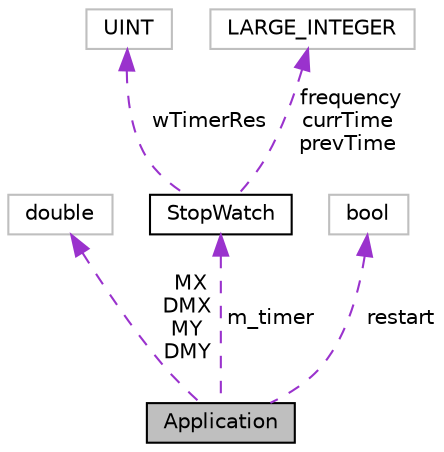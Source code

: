 digraph "Application"
{
  bgcolor="transparent";
  edge [fontname="Helvetica",fontsize="10",labelfontname="Helvetica",labelfontsize="10"];
  node [fontname="Helvetica",fontsize="10",shape=record];
  Node1 [label="Application",height=0.2,width=0.4,color="black", fillcolor="grey75", style="filled", fontcolor="black"];
  Node2 -> Node1 [dir="back",color="darkorchid3",fontsize="10",style="dashed",label=" MX\nDMX\nMY\nDMY" ,fontname="Helvetica"];
  Node2 [label="double",height=0.2,width=0.4,color="grey75"];
  Node3 -> Node1 [dir="back",color="darkorchid3",fontsize="10",style="dashed",label=" m_timer" ,fontname="Helvetica"];
  Node3 [label="StopWatch",height=0.2,width=0.4,color="black",URL="$classStopWatch.html"];
  Node4 -> Node3 [dir="back",color="darkorchid3",fontsize="10",style="dashed",label=" wTimerRes" ,fontname="Helvetica"];
  Node4 [label="UINT",height=0.2,width=0.4,color="grey75"];
  Node5 -> Node3 [dir="back",color="darkorchid3",fontsize="10",style="dashed",label=" frequency\ncurrTime\nprevTime" ,fontname="Helvetica"];
  Node5 [label="LARGE_INTEGER",height=0.2,width=0.4,color="grey75"];
  Node6 -> Node1 [dir="back",color="darkorchid3",fontsize="10",style="dashed",label=" restart" ,fontname="Helvetica"];
  Node6 [label="bool",height=0.2,width=0.4,color="grey75"];
}
